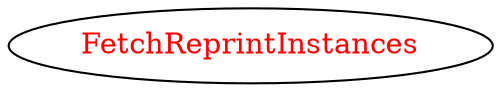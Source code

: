 digraph dependencyGraph {
 concentrate=true;
 ranksep="2.0";
 rankdir="LR"; 
 splines="ortho";
"FetchReprintInstances" [fontcolor="red"];
}